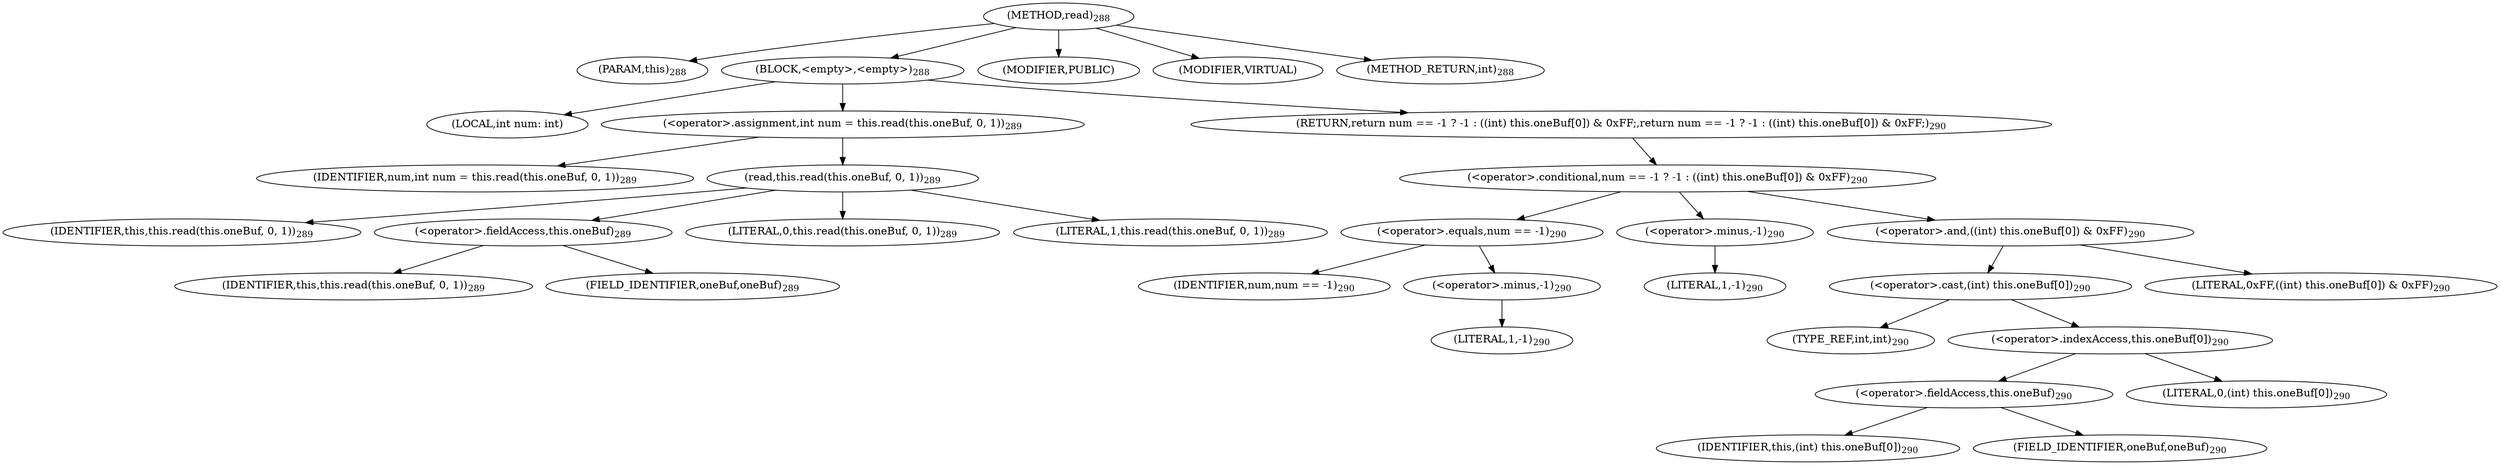 digraph "read" {  
"570" [label = <(METHOD,read)<SUB>288</SUB>> ]
"64" [label = <(PARAM,this)<SUB>288</SUB>> ]
"571" [label = <(BLOCK,&lt;empty&gt;,&lt;empty&gt;)<SUB>288</SUB>> ]
"572" [label = <(LOCAL,int num: int)> ]
"573" [label = <(&lt;operator&gt;.assignment,int num = this.read(this.oneBuf, 0, 1))<SUB>289</SUB>> ]
"574" [label = <(IDENTIFIER,num,int num = this.read(this.oneBuf, 0, 1))<SUB>289</SUB>> ]
"575" [label = <(read,this.read(this.oneBuf, 0, 1))<SUB>289</SUB>> ]
"65" [label = <(IDENTIFIER,this,this.read(this.oneBuf, 0, 1))<SUB>289</SUB>> ]
"576" [label = <(&lt;operator&gt;.fieldAccess,this.oneBuf)<SUB>289</SUB>> ]
"63" [label = <(IDENTIFIER,this,this.read(this.oneBuf, 0, 1))<SUB>289</SUB>> ]
"577" [label = <(FIELD_IDENTIFIER,oneBuf,oneBuf)<SUB>289</SUB>> ]
"578" [label = <(LITERAL,0,this.read(this.oneBuf, 0, 1))<SUB>289</SUB>> ]
"579" [label = <(LITERAL,1,this.read(this.oneBuf, 0, 1))<SUB>289</SUB>> ]
"580" [label = <(RETURN,return num == -1 ? -1 : ((int) this.oneBuf[0]) &amp; 0xFF;,return num == -1 ? -1 : ((int) this.oneBuf[0]) &amp; 0xFF;)<SUB>290</SUB>> ]
"581" [label = <(&lt;operator&gt;.conditional,num == -1 ? -1 : ((int) this.oneBuf[0]) &amp; 0xFF)<SUB>290</SUB>> ]
"582" [label = <(&lt;operator&gt;.equals,num == -1)<SUB>290</SUB>> ]
"583" [label = <(IDENTIFIER,num,num == -1)<SUB>290</SUB>> ]
"584" [label = <(&lt;operator&gt;.minus,-1)<SUB>290</SUB>> ]
"585" [label = <(LITERAL,1,-1)<SUB>290</SUB>> ]
"586" [label = <(&lt;operator&gt;.minus,-1)<SUB>290</SUB>> ]
"587" [label = <(LITERAL,1,-1)<SUB>290</SUB>> ]
"588" [label = <(&lt;operator&gt;.and,((int) this.oneBuf[0]) &amp; 0xFF)<SUB>290</SUB>> ]
"589" [label = <(&lt;operator&gt;.cast,(int) this.oneBuf[0])<SUB>290</SUB>> ]
"590" [label = <(TYPE_REF,int,int)<SUB>290</SUB>> ]
"591" [label = <(&lt;operator&gt;.indexAccess,this.oneBuf[0])<SUB>290</SUB>> ]
"592" [label = <(&lt;operator&gt;.fieldAccess,this.oneBuf)<SUB>290</SUB>> ]
"66" [label = <(IDENTIFIER,this,(int) this.oneBuf[0])<SUB>290</SUB>> ]
"593" [label = <(FIELD_IDENTIFIER,oneBuf,oneBuf)<SUB>290</SUB>> ]
"594" [label = <(LITERAL,0,(int) this.oneBuf[0])<SUB>290</SUB>> ]
"595" [label = <(LITERAL,0xFF,((int) this.oneBuf[0]) &amp; 0xFF)<SUB>290</SUB>> ]
"596" [label = <(MODIFIER,PUBLIC)> ]
"597" [label = <(MODIFIER,VIRTUAL)> ]
"598" [label = <(METHOD_RETURN,int)<SUB>288</SUB>> ]
  "570" -> "64" 
  "570" -> "571" 
  "570" -> "596" 
  "570" -> "597" 
  "570" -> "598" 
  "571" -> "572" 
  "571" -> "573" 
  "571" -> "580" 
  "573" -> "574" 
  "573" -> "575" 
  "575" -> "65" 
  "575" -> "576" 
  "575" -> "578" 
  "575" -> "579" 
  "576" -> "63" 
  "576" -> "577" 
  "580" -> "581" 
  "581" -> "582" 
  "581" -> "586" 
  "581" -> "588" 
  "582" -> "583" 
  "582" -> "584" 
  "584" -> "585" 
  "586" -> "587" 
  "588" -> "589" 
  "588" -> "595" 
  "589" -> "590" 
  "589" -> "591" 
  "591" -> "592" 
  "591" -> "594" 
  "592" -> "66" 
  "592" -> "593" 
}
